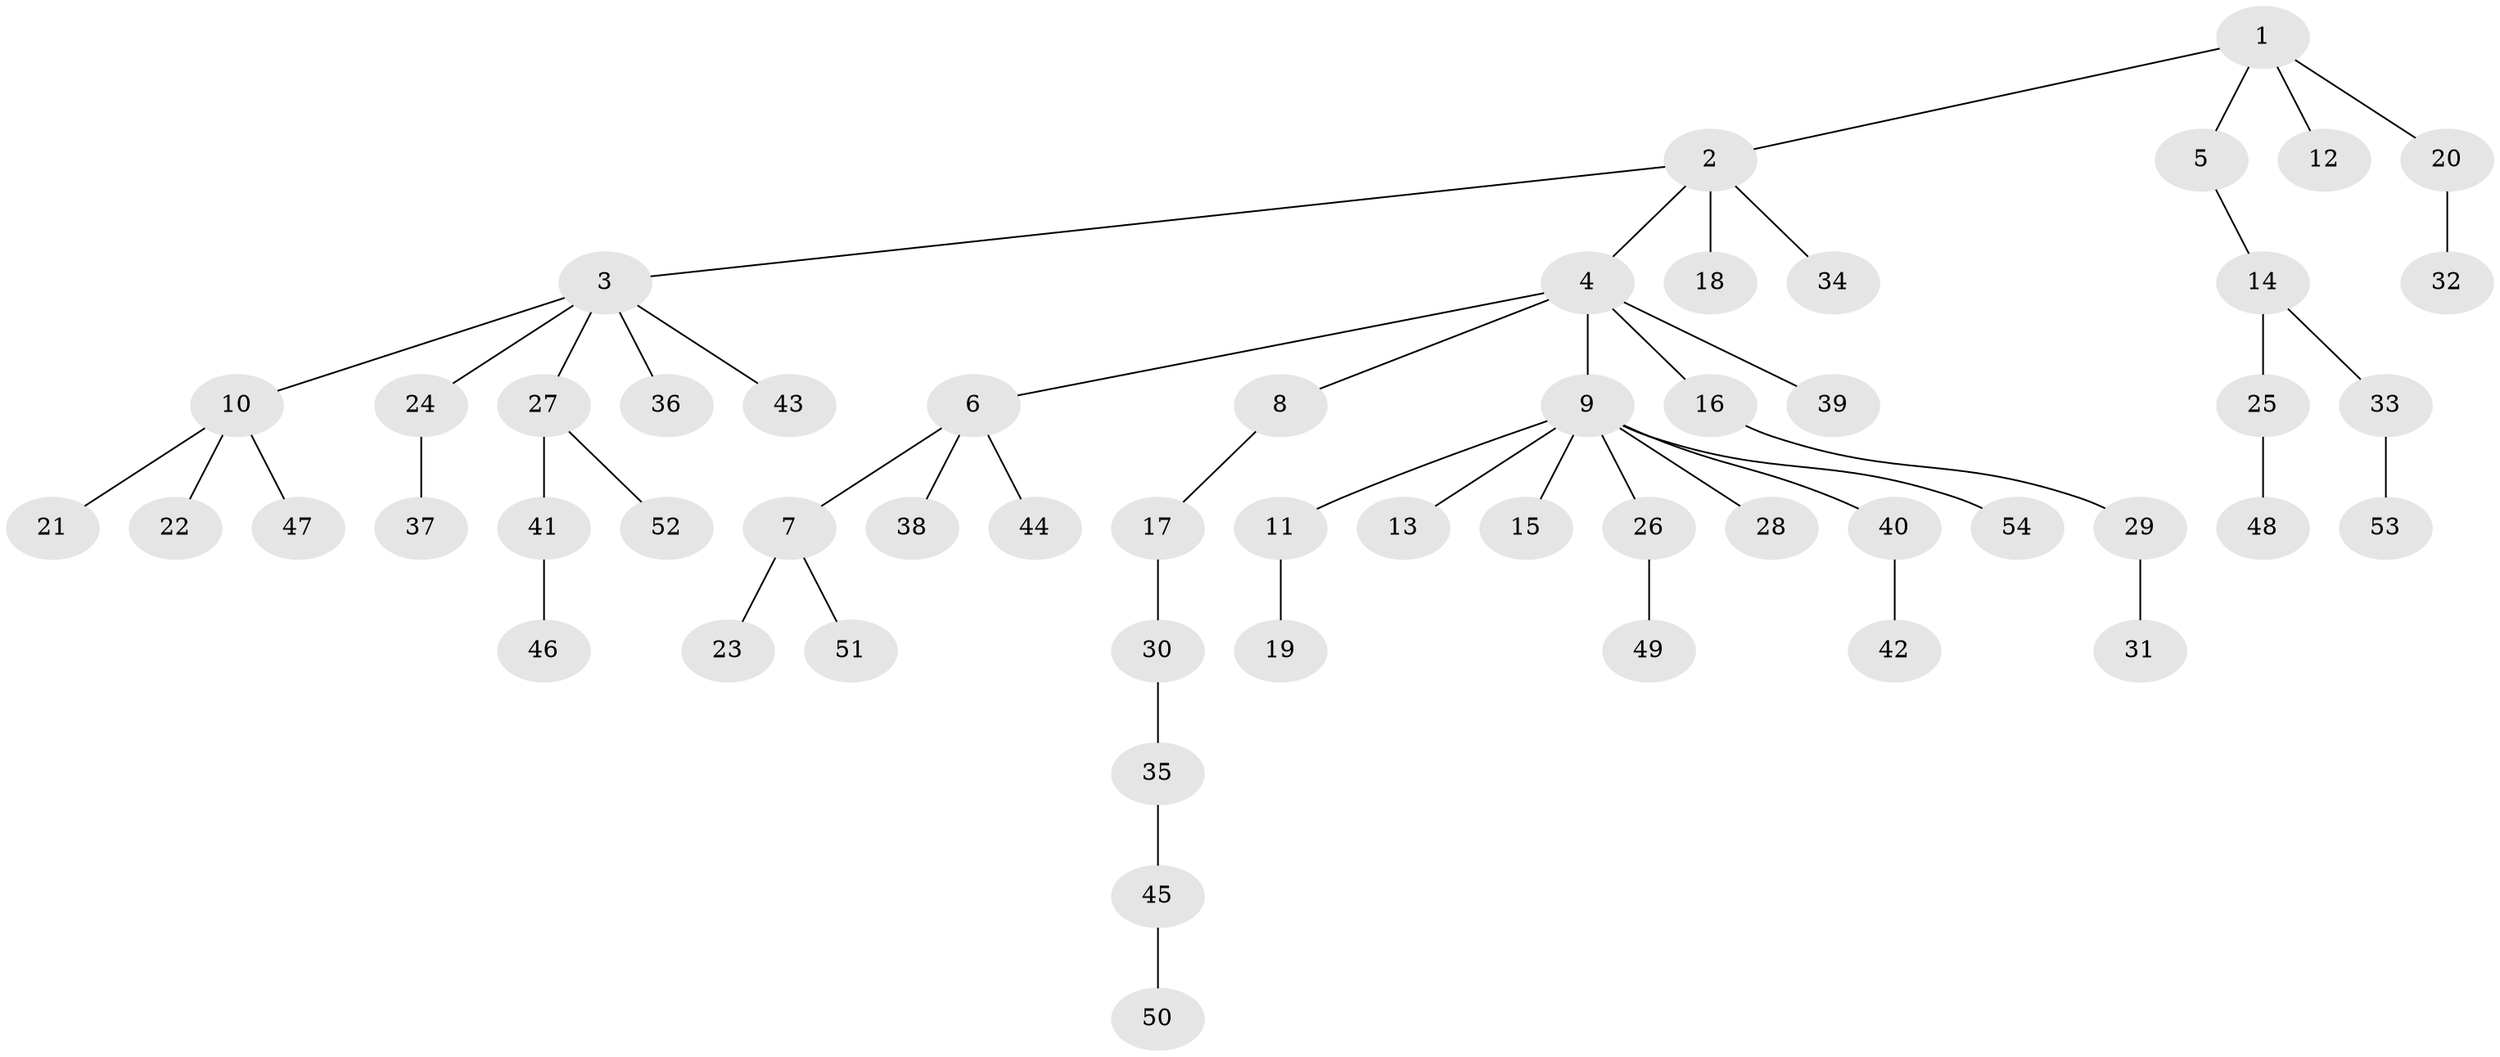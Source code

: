 // Generated by graph-tools (version 1.1) at 2025/02/03/09/25 03:02:29]
// undirected, 54 vertices, 53 edges
graph export_dot {
graph [start="1"]
  node [color=gray90,style=filled];
  1;
  2;
  3;
  4;
  5;
  6;
  7;
  8;
  9;
  10;
  11;
  12;
  13;
  14;
  15;
  16;
  17;
  18;
  19;
  20;
  21;
  22;
  23;
  24;
  25;
  26;
  27;
  28;
  29;
  30;
  31;
  32;
  33;
  34;
  35;
  36;
  37;
  38;
  39;
  40;
  41;
  42;
  43;
  44;
  45;
  46;
  47;
  48;
  49;
  50;
  51;
  52;
  53;
  54;
  1 -- 2;
  1 -- 5;
  1 -- 12;
  1 -- 20;
  2 -- 3;
  2 -- 4;
  2 -- 18;
  2 -- 34;
  3 -- 10;
  3 -- 24;
  3 -- 27;
  3 -- 36;
  3 -- 43;
  4 -- 6;
  4 -- 8;
  4 -- 9;
  4 -- 16;
  4 -- 39;
  5 -- 14;
  6 -- 7;
  6 -- 38;
  6 -- 44;
  7 -- 23;
  7 -- 51;
  8 -- 17;
  9 -- 11;
  9 -- 13;
  9 -- 15;
  9 -- 26;
  9 -- 28;
  9 -- 40;
  9 -- 54;
  10 -- 21;
  10 -- 22;
  10 -- 47;
  11 -- 19;
  14 -- 25;
  14 -- 33;
  16 -- 29;
  17 -- 30;
  20 -- 32;
  24 -- 37;
  25 -- 48;
  26 -- 49;
  27 -- 41;
  27 -- 52;
  29 -- 31;
  30 -- 35;
  33 -- 53;
  35 -- 45;
  40 -- 42;
  41 -- 46;
  45 -- 50;
}
